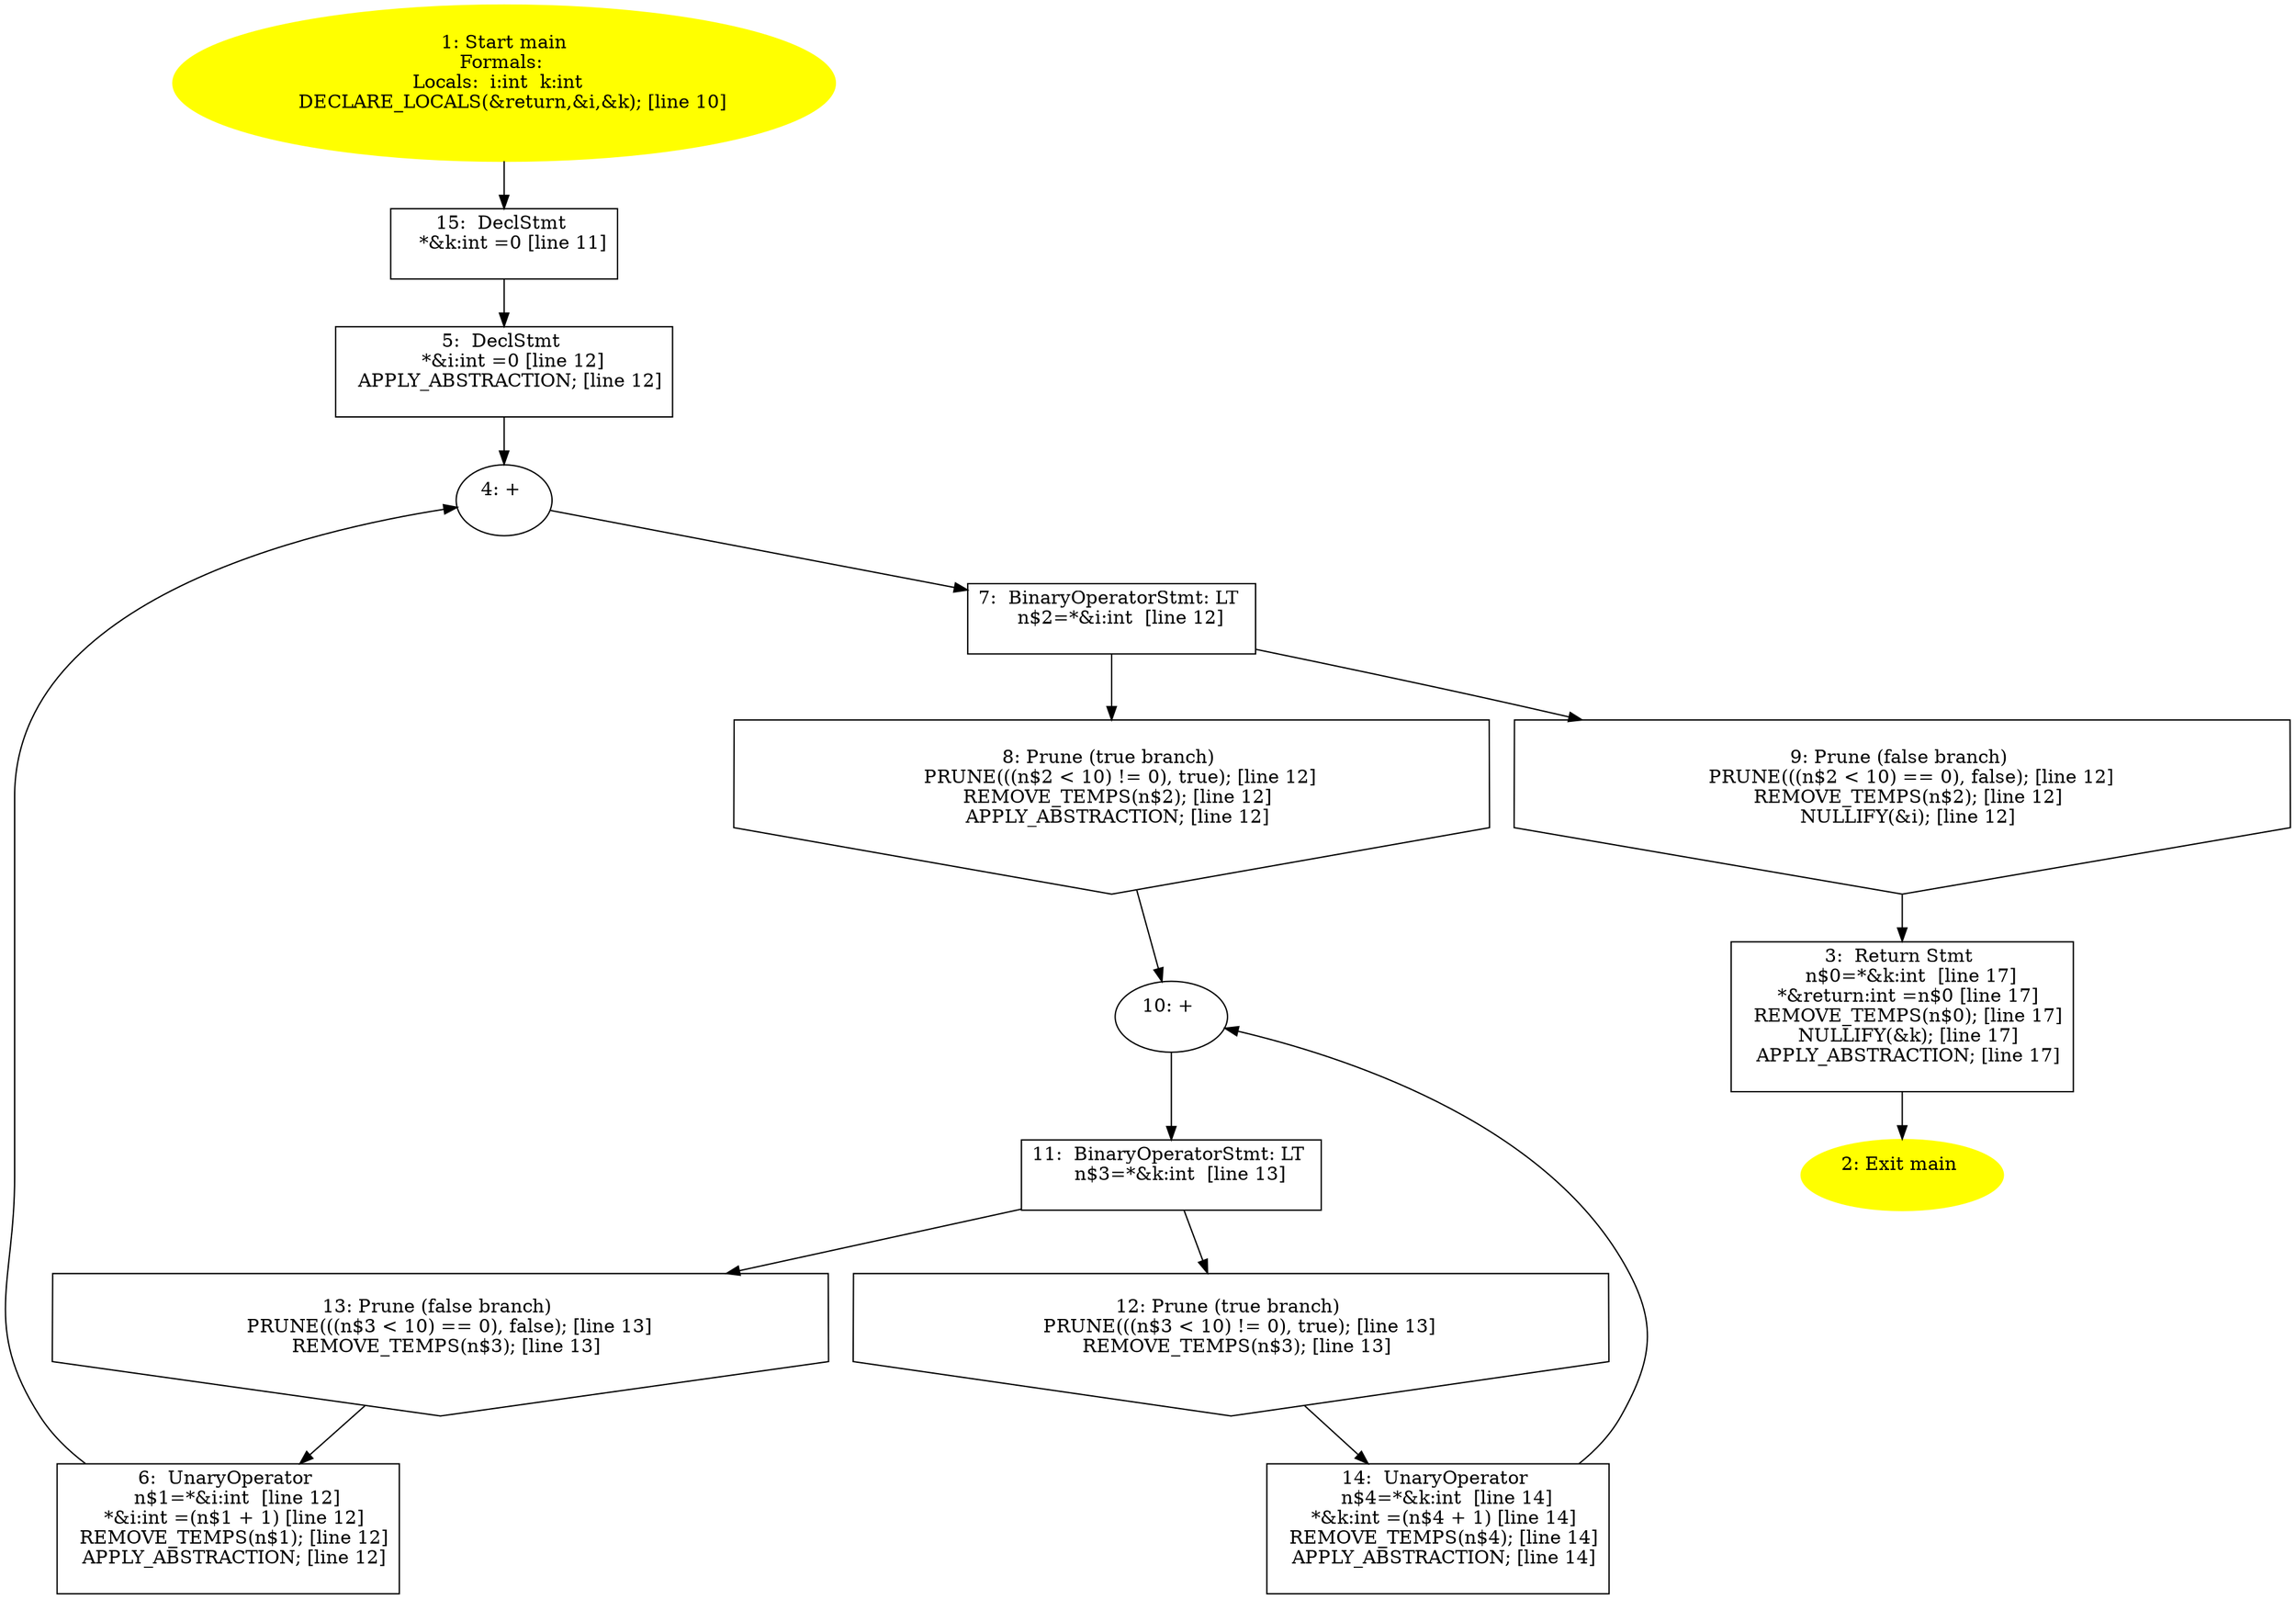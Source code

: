 /* @generated */
digraph iCFG {
15 [label="15:  DeclStmt \n   *&k:int =0 [line 11]\n " shape="box"]
	

	 15 -> 5 ;
14 [label="14:  UnaryOperator \n   n$4=*&k:int  [line 14]\n  *&k:int =(n$4 + 1) [line 14]\n  REMOVE_TEMPS(n$4); [line 14]\n  APPLY_ABSTRACTION; [line 14]\n " shape="box"]
	

	 14 -> 10 ;
13 [label="13: Prune (false branch) \n   PRUNE(((n$3 < 10) == 0), false); [line 13]\n  REMOVE_TEMPS(n$3); [line 13]\n " shape="invhouse"]
	

	 13 -> 6 ;
12 [label="12: Prune (true branch) \n   PRUNE(((n$3 < 10) != 0), true); [line 13]\n  REMOVE_TEMPS(n$3); [line 13]\n " shape="invhouse"]
	

	 12 -> 14 ;
11 [label="11:  BinaryOperatorStmt: LT \n   n$3=*&k:int  [line 13]\n " shape="box"]
	

	 11 -> 12 ;
	 11 -> 13 ;
10 [label="10: + \n  " ]
	

	 10 -> 11 ;
9 [label="9: Prune (false branch) \n   PRUNE(((n$2 < 10) == 0), false); [line 12]\n  REMOVE_TEMPS(n$2); [line 12]\n  NULLIFY(&i); [line 12]\n " shape="invhouse"]
	

	 9 -> 3 ;
8 [label="8: Prune (true branch) \n   PRUNE(((n$2 < 10) != 0), true); [line 12]\n  REMOVE_TEMPS(n$2); [line 12]\n  APPLY_ABSTRACTION; [line 12]\n " shape="invhouse"]
	

	 8 -> 10 ;
7 [label="7:  BinaryOperatorStmt: LT \n   n$2=*&i:int  [line 12]\n " shape="box"]
	

	 7 -> 8 ;
	 7 -> 9 ;
6 [label="6:  UnaryOperator \n   n$1=*&i:int  [line 12]\n  *&i:int =(n$1 + 1) [line 12]\n  REMOVE_TEMPS(n$1); [line 12]\n  APPLY_ABSTRACTION; [line 12]\n " shape="box"]
	

	 6 -> 4 ;
5 [label="5:  DeclStmt \n   *&i:int =0 [line 12]\n  APPLY_ABSTRACTION; [line 12]\n " shape="box"]
	

	 5 -> 4 ;
4 [label="4: + \n  " ]
	

	 4 -> 7 ;
3 [label="3:  Return Stmt \n   n$0=*&k:int  [line 17]\n  *&return:int =n$0 [line 17]\n  REMOVE_TEMPS(n$0); [line 17]\n  NULLIFY(&k); [line 17]\n  APPLY_ABSTRACTION; [line 17]\n " shape="box"]
	

	 3 -> 2 ;
2 [label="2: Exit main \n  " color=yellow style=filled]
	

1 [label="1: Start main\nFormals: \nLocals:  i:int  k:int  \n   DECLARE_LOCALS(&return,&i,&k); [line 10]\n " color=yellow style=filled]
	

	 1 -> 15 ;
}
